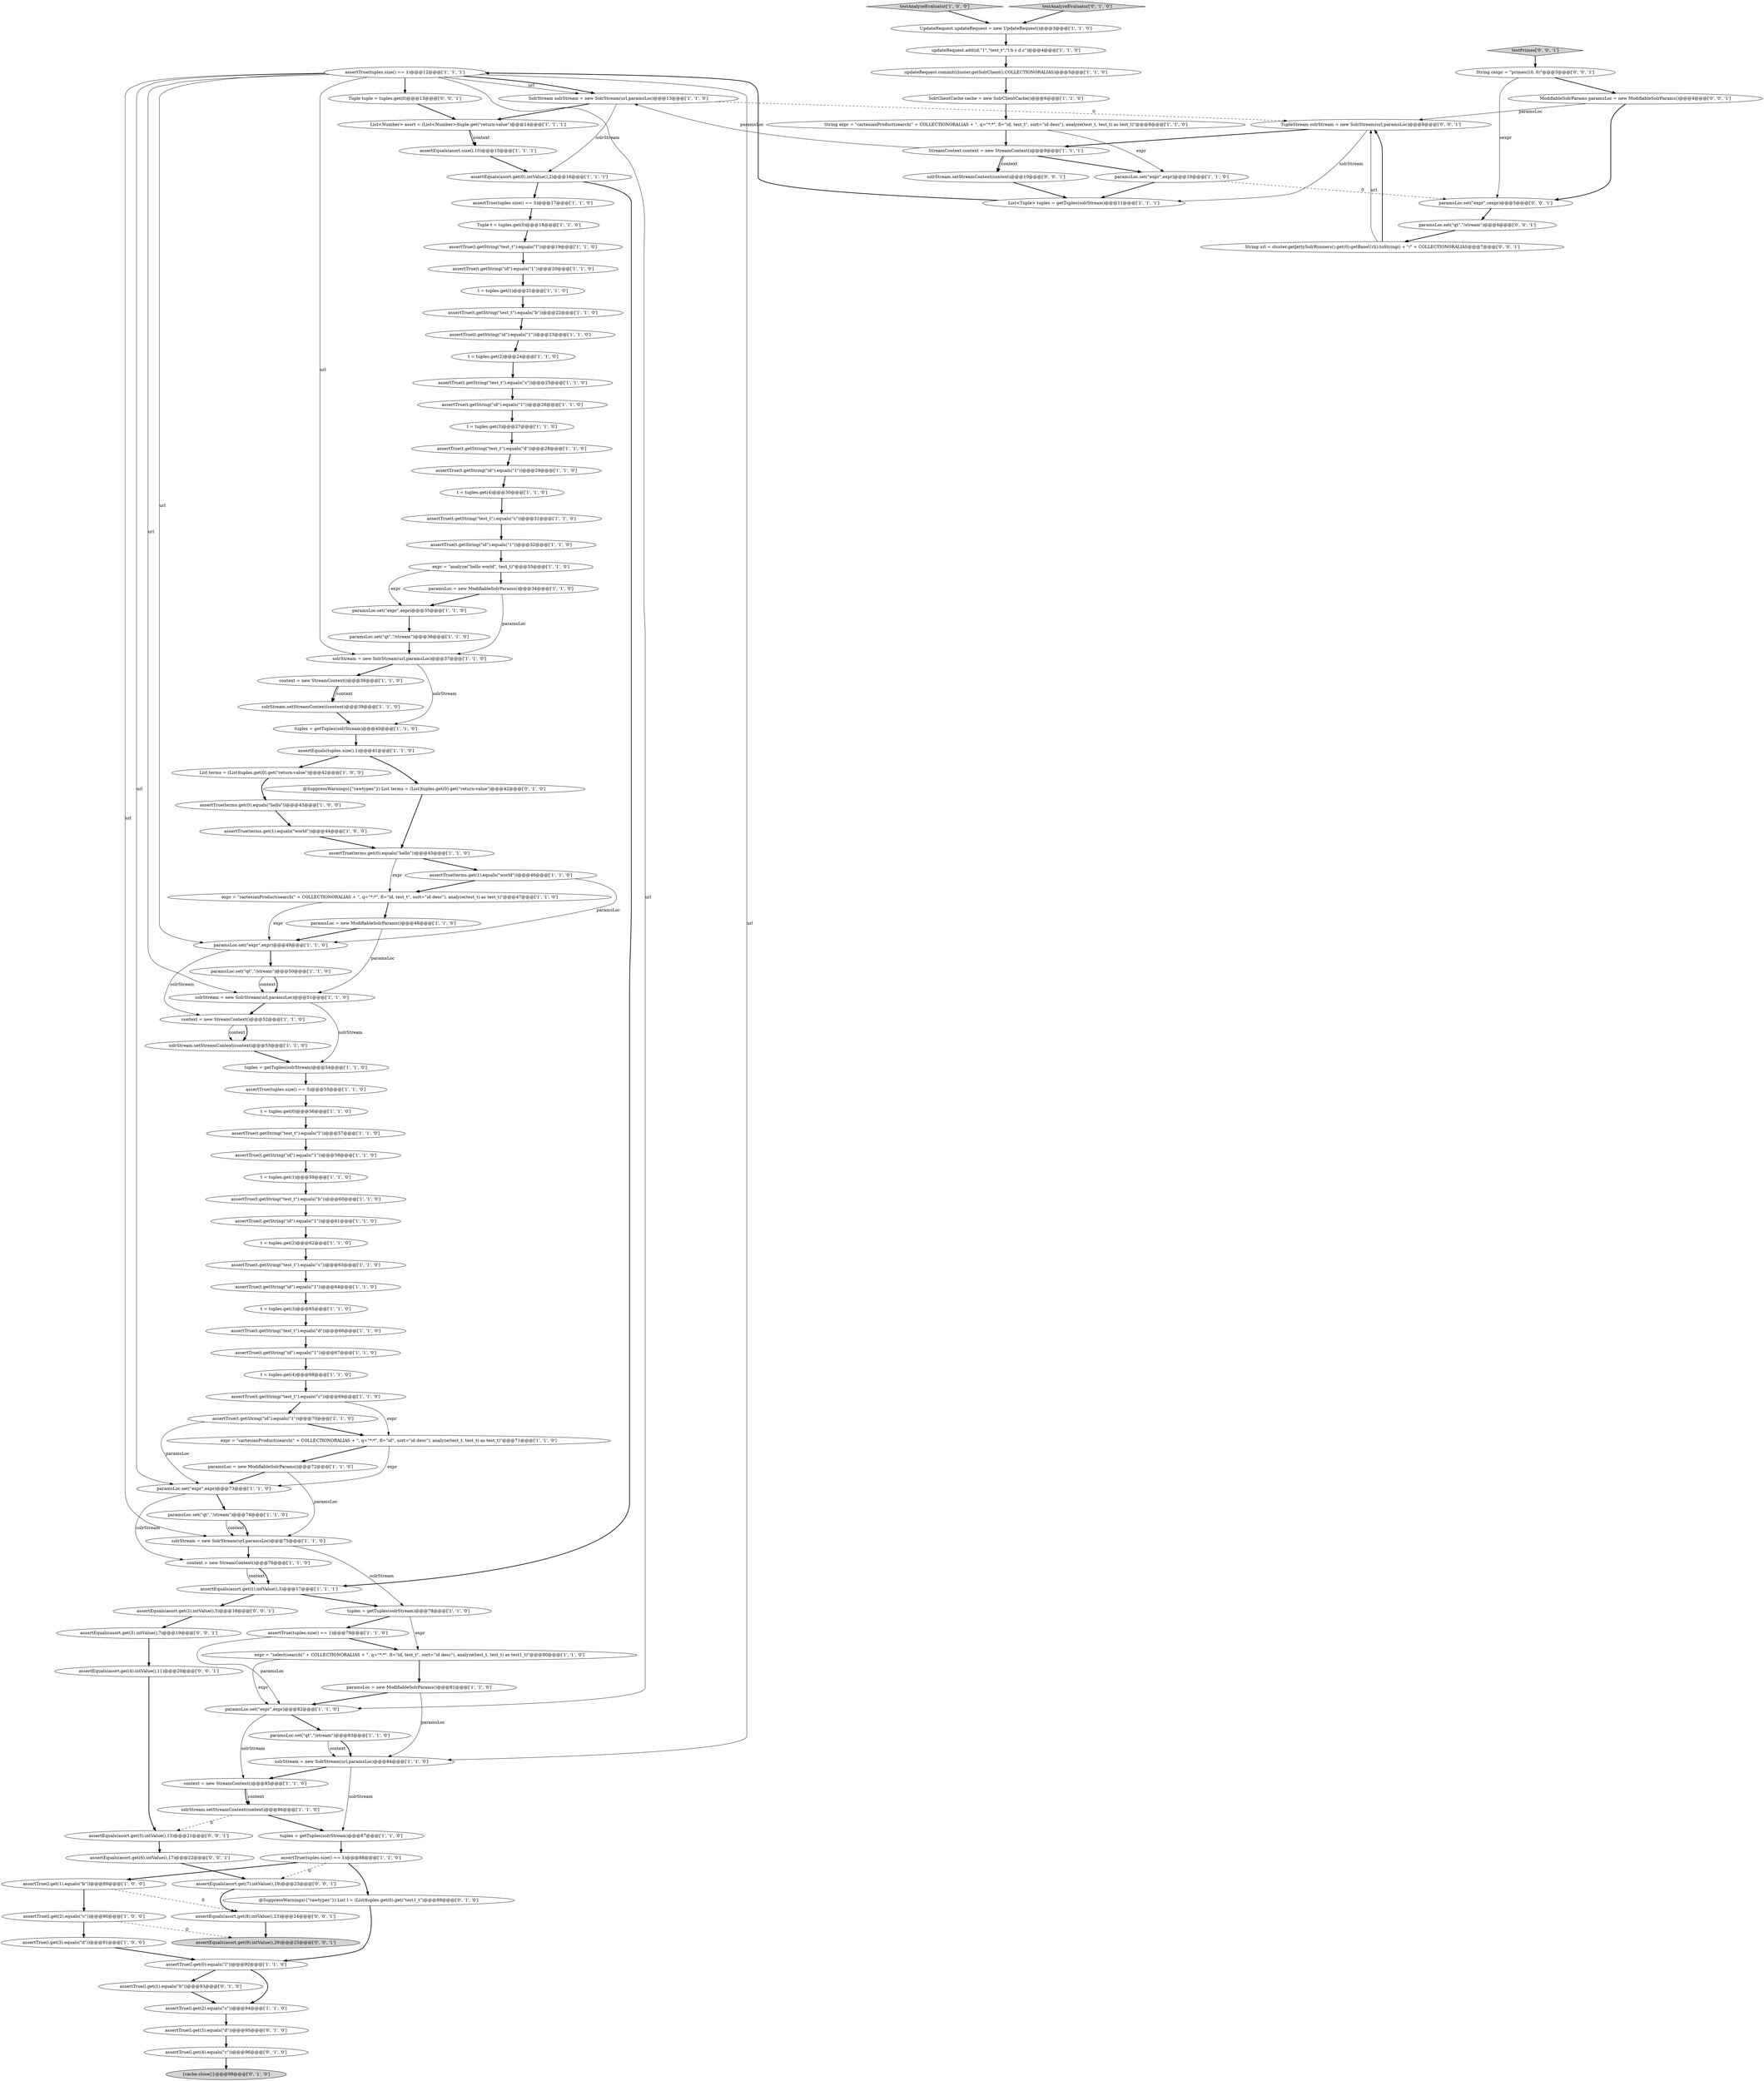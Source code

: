 digraph {
21 [style = filled, label = "assertTrue(t.getString(\"test_t\").equals(\"c\"))@@@69@@@['1', '1', '0']", fillcolor = white, shape = ellipse image = "AAA0AAABBB1BBB"];
6 [style = filled, label = "assertTrue(terms.get(0).equals(\"hello\"))@@@43@@@['1', '0', '0']", fillcolor = white, shape = ellipse image = "AAA0AAABBB1BBB"];
0 [style = filled, label = "assertEquals(asort.get(1).intValue(),3)@@@17@@@['1', '1', '1']", fillcolor = white, shape = ellipse image = "AAA0AAABBB1BBB"];
19 [style = filled, label = "testAnalyzeEvaluator['1', '0', '0']", fillcolor = lightgray, shape = diamond image = "AAA0AAABBB1BBB"];
9 [style = filled, label = "assertTrue(t.getString(\"id\").equals(\"1\"))@@@26@@@['1', '1', '0']", fillcolor = white, shape = ellipse image = "AAA0AAABBB1BBB"];
111 [style = filled, label = "paramsLoc.set(\"expr\",cexpr)@@@5@@@['0', '0', '1']", fillcolor = white, shape = ellipse image = "AAA0AAABBB3BBB"];
48 [style = filled, label = "assertTrue(t.getString(\"id\").equals(\"1\"))@@@70@@@['1', '1', '0']", fillcolor = white, shape = ellipse image = "AAA0AAABBB1BBB"];
105 [style = filled, label = "solrStream.setStreamContext(context)@@@10@@@['0', '0', '1']", fillcolor = white, shape = ellipse image = "AAA0AAABBB3BBB"];
36 [style = filled, label = "context = new StreamContext()@@@85@@@['1', '1', '0']", fillcolor = white, shape = ellipse image = "AAA0AAABBB1BBB"];
88 [style = filled, label = "t = tuples.get(1)@@@21@@@['1', '1', '0']", fillcolor = white, shape = ellipse image = "AAA0AAABBB1BBB"];
71 [style = filled, label = "List<Number> asort = (List<Number>)tuple.get(\"return-value\")@@@14@@@['1', '1', '1']", fillcolor = white, shape = ellipse image = "AAA0AAABBB1BBB"];
65 [style = filled, label = "Tuple t = tuples.get(0)@@@18@@@['1', '1', '0']", fillcolor = white, shape = ellipse image = "AAA0AAABBB1BBB"];
87 [style = filled, label = "assertTrue(l.get(2).equals(\"c\"))@@@90@@@['1', '0', '0']", fillcolor = white, shape = ellipse image = "AAA0AAABBB1BBB"];
75 [style = filled, label = "t = tuples.get(3)@@@65@@@['1', '1', '0']", fillcolor = white, shape = ellipse image = "AAA0AAABBB1BBB"];
80 [style = filled, label = "expr = \"cartesianProduct(search(\" + COLLECTIONORALIAS + \", q=\"*:*\", fl=\"id\", sort=\"id desc\"), analyze(test_t, test_t) as test_t)\"@@@71@@@['1', '1', '0']", fillcolor = white, shape = ellipse image = "AAA0AAABBB1BBB"];
112 [style = filled, label = "Tuple tuple = tuples.get(0)@@@13@@@['0', '0', '1']", fillcolor = white, shape = ellipse image = "AAA0AAABBB3BBB"];
24 [style = filled, label = "assertTrue(t.getString(\"id\").equals(\"1\"))@@@58@@@['1', '1', '0']", fillcolor = white, shape = ellipse image = "AAA0AAABBB1BBB"];
20 [style = filled, label = "assertTrue(t.getString(\"test_t\").equals(\"c\"))@@@31@@@['1', '1', '0']", fillcolor = white, shape = ellipse image = "AAA0AAABBB1BBB"];
68 [style = filled, label = "assertTrue(t.getString(\"test_t\").equals(\"d\"))@@@28@@@['1', '1', '0']", fillcolor = white, shape = ellipse image = "AAA0AAABBB1BBB"];
73 [style = filled, label = "assertTrue(t.getString(\"test_t\").equals(\"c\"))@@@63@@@['1', '1', '0']", fillcolor = white, shape = ellipse image = "AAA0AAABBB1BBB"];
96 [style = filled, label = "@SuppressWarnings({\"rawtypes\"}) List terms = (List)tuples.get(0).get(\"return-value\")@@@42@@@['0', '1', '0']", fillcolor = white, shape = ellipse image = "AAA0AAABBB2BBB"];
94 [style = filled, label = "assertTrue(l.get(4).equals(\"c\"))@@@96@@@['0', '1', '0']", fillcolor = white, shape = ellipse image = "AAA0AAABBB2BBB"];
37 [style = filled, label = "paramsLoc.set(\"expr\",expr)@@@49@@@['1', '1', '0']", fillcolor = white, shape = ellipse image = "AAA0AAABBB1BBB"];
43 [style = filled, label = "UpdateRequest updateRequest = new UpdateRequest()@@@3@@@['1', '1', '0']", fillcolor = white, shape = ellipse image = "AAA0AAABBB1BBB"];
103 [style = filled, label = "assertEquals(asort.get(6).intValue(),17)@@@22@@@['0', '0', '1']", fillcolor = white, shape = ellipse image = "AAA0AAABBB3BBB"];
4 [style = filled, label = "paramsLoc.set(\"expr\",expr)@@@35@@@['1', '1', '0']", fillcolor = white, shape = ellipse image = "AAA0AAABBB1BBB"];
22 [style = filled, label = "SolrStream solrStream = new SolrStream(url,paramsLoc)@@@13@@@['1', '1', '0']", fillcolor = white, shape = ellipse image = "AAA0AAABBB1BBB"];
49 [style = filled, label = "solrStream.setStreamContext(context)@@@39@@@['1', '1', '0']", fillcolor = white, shape = ellipse image = "AAA0AAABBB1BBB"];
52 [style = filled, label = "assertTrue(l.get(0).equals(\"l\"))@@@92@@@['1', '1', '0']", fillcolor = white, shape = ellipse image = "AAA0AAABBB1BBB"];
78 [style = filled, label = "assertTrue(t.getString(\"id\").equals(\"1\"))@@@20@@@['1', '1', '0']", fillcolor = white, shape = ellipse image = "AAA0AAABBB1BBB"];
67 [style = filled, label = "assertTrue(t.getString(\"id\").equals(\"1\"))@@@32@@@['1', '1', '0']", fillcolor = white, shape = ellipse image = "AAA0AAABBB1BBB"];
93 [style = filled, label = "assertTrue(l.get(3).equals(\"d\"))@@@95@@@['0', '1', '0']", fillcolor = white, shape = ellipse image = "AAA0AAABBB2BBB"];
102 [style = filled, label = "assertEquals(asort.get(4).intValue(),11)@@@20@@@['0', '0', '1']", fillcolor = white, shape = ellipse image = "AAA0AAABBB3BBB"];
54 [style = filled, label = "SolrClientCache cache = new SolrClientCache()@@@6@@@['1', '1', '0']", fillcolor = white, shape = ellipse image = "AAA0AAABBB1BBB"];
81 [style = filled, label = "solrStream = new SolrStream(url,paramsLoc)@@@37@@@['1', '1', '0']", fillcolor = white, shape = ellipse image = "AAA0AAABBB1BBB"];
64 [style = filled, label = "paramsLoc.set(\"qt\",\"/stream\")@@@74@@@['1', '1', '0']", fillcolor = white, shape = ellipse image = "AAA0AAABBB1BBB"];
30 [style = filled, label = "expr = \"select(search(\" + COLLECTIONORALIAS + \", q=\"*:*\", fl=\"id, test_t\", sort=\"id desc\"), analyze(test_t, test_t) as test1_t)\"@@@80@@@['1', '1', '0']", fillcolor = white, shape = ellipse image = "AAA0AAABBB1BBB"];
25 [style = filled, label = "paramsLoc.set(\"expr\",expr)@@@10@@@['1', '1', '0']", fillcolor = white, shape = ellipse image = "AAA0AAABBB1BBB"];
41 [style = filled, label = "t = tuples.get(0)@@@56@@@['1', '1', '0']", fillcolor = white, shape = ellipse image = "AAA0AAABBB1BBB"];
79 [style = filled, label = "tuples = getTuples(solrStream)@@@40@@@['1', '1', '0']", fillcolor = white, shape = ellipse image = "AAA0AAABBB1BBB"];
16 [style = filled, label = "assertTrue(tuples.size() == 5)@@@55@@@['1', '1', '0']", fillcolor = white, shape = ellipse image = "AAA0AAABBB1BBB"];
35 [style = filled, label = "paramsLoc = new ModifiableSolrParams()@@@81@@@['1', '1', '0']", fillcolor = white, shape = ellipse image = "AAA0AAABBB1BBB"];
1 [style = filled, label = "paramsLoc = new ModifiableSolrParams()@@@48@@@['1', '1', '0']", fillcolor = white, shape = ellipse image = "AAA0AAABBB1BBB"];
86 [style = filled, label = "assertTrue(t.getString(\"test_t\").equals(\"d\"))@@@66@@@['1', '1', '0']", fillcolor = white, shape = ellipse image = "AAA0AAABBB1BBB"];
63 [style = filled, label = "assertTrue(terms.get(1).equals(\"world\"))@@@46@@@['1', '1', '0']", fillcolor = white, shape = ellipse image = "AAA0AAABBB1BBB"];
98 [style = filled, label = "String url = cluster.getJettySolrRunners().get(0).getBaseUrl().toString() + \"/\" + COLLECTIONORALIAS@@@7@@@['0', '0', '1']", fillcolor = white, shape = ellipse image = "AAA0AAABBB3BBB"];
51 [style = filled, label = "assertTrue(terms.get(0).equals(\"hello\"))@@@45@@@['1', '1', '0']", fillcolor = white, shape = ellipse image = "AAA0AAABBB1BBB"];
91 [style = filled, label = "testAnalyzeEvaluator['0', '1', '0']", fillcolor = lightgray, shape = diamond image = "AAA0AAABBB2BBB"];
95 [style = filled, label = "assertTrue(l.get(1).equals(\"b\"))@@@93@@@['0', '1', '0']", fillcolor = white, shape = ellipse image = "AAA0AAABBB2BBB"];
61 [style = filled, label = "assertTrue(t.getString(\"id\").equals(\"1\"))@@@23@@@['1', '1', '0']", fillcolor = white, shape = ellipse image = "AAA0AAABBB1BBB"];
113 [style = filled, label = "assertEquals(asort.get(3).intValue(),7)@@@19@@@['0', '0', '1']", fillcolor = white, shape = ellipse image = "AAA0AAABBB3BBB"];
32 [style = filled, label = "paramsLoc.set(\"qt\",\"/stream\")@@@50@@@['1', '1', '0']", fillcolor = white, shape = ellipse image = "AAA0AAABBB1BBB"];
8 [style = filled, label = "assertTrue(tuples.size() == 1)@@@12@@@['1', '1', '1']", fillcolor = white, shape = ellipse image = "AAA0AAABBB1BBB"];
31 [style = filled, label = "assertTrue(l.get(1).equals(\"b\"))@@@89@@@['1', '0', '0']", fillcolor = white, shape = ellipse image = "AAA0AAABBB1BBB"];
109 [style = filled, label = "TupleStream solrStream = new SolrStream(url,paramsLoc)@@@8@@@['0', '0', '1']", fillcolor = white, shape = ellipse image = "AAA0AAABBB3BBB"];
15 [style = filled, label = "assertTrue(tuples.size() == 1)@@@88@@@['1', '1', '0']", fillcolor = white, shape = ellipse image = "AAA0AAABBB1BBB"];
62 [style = filled, label = "paramsLoc.set(\"qt\",\"/stream\")@@@36@@@['1', '1', '0']", fillcolor = white, shape = ellipse image = "AAA0AAABBB1BBB"];
66 [style = filled, label = "assertTrue(l.get(2).equals(\"c\"))@@@94@@@['1', '1', '0']", fillcolor = white, shape = ellipse image = "AAA0AAABBB1BBB"];
3 [style = filled, label = "paramsLoc.set(\"expr\",expr)@@@73@@@['1', '1', '0']", fillcolor = white, shape = ellipse image = "AAA0AAABBB1BBB"];
40 [style = filled, label = "StreamContext context = new StreamContext()@@@9@@@['1', '1', '1']", fillcolor = white, shape = ellipse image = "AAA0AAABBB1BBB"];
84 [style = filled, label = "paramsLoc.set(\"qt\",\"/stream\")@@@83@@@['1', '1', '0']", fillcolor = white, shape = ellipse image = "AAA0AAABBB1BBB"];
104 [style = filled, label = "assertEquals(asort.get(9).intValue(),29)@@@25@@@['0', '0', '1']", fillcolor = lightgray, shape = ellipse image = "AAA0AAABBB3BBB"];
114 [style = filled, label = "testPrimes['0', '0', '1']", fillcolor = lightgray, shape = diamond image = "AAA0AAABBB3BBB"];
27 [style = filled, label = "assertTrue(terms.get(1).equals(\"world\"))@@@44@@@['1', '0', '0']", fillcolor = white, shape = ellipse image = "AAA0AAABBB1BBB"];
47 [style = filled, label = "paramsLoc.set(\"expr\",expr)@@@82@@@['1', '1', '0']", fillcolor = white, shape = ellipse image = "AAA0AAABBB1BBB"];
106 [style = filled, label = "assertEquals(asort.get(8).intValue(),23)@@@24@@@['0', '0', '1']", fillcolor = white, shape = ellipse image = "AAA0AAABBB3BBB"];
12 [style = filled, label = "solrStream.setStreamContext(context)@@@86@@@['1', '1', '0']", fillcolor = white, shape = ellipse image = "AAA0AAABBB1BBB"];
100 [style = filled, label = "paramsLoc.set(\"qt\",\"/stream\")@@@6@@@['0', '0', '1']", fillcolor = white, shape = ellipse image = "AAA0AAABBB3BBB"];
17 [style = filled, label = "assertTrue(l.get(3).equals(\"d\"))@@@91@@@['1', '0', '0']", fillcolor = white, shape = ellipse image = "AAA0AAABBB1BBB"];
110 [style = filled, label = "assertEquals(asort.get(5).intValue(),13)@@@21@@@['0', '0', '1']", fillcolor = white, shape = ellipse image = "AAA0AAABBB3BBB"];
85 [style = filled, label = "assertEquals(asort.get(0).intValue(),2)@@@16@@@['1', '1', '1']", fillcolor = white, shape = ellipse image = "AAA0AAABBB1BBB"];
44 [style = filled, label = "context = new StreamContext()@@@38@@@['1', '1', '0']", fillcolor = white, shape = ellipse image = "AAA0AAABBB1BBB"];
99 [style = filled, label = "ModifiableSolrParams paramsLoc = new ModifiableSolrParams()@@@4@@@['0', '0', '1']", fillcolor = white, shape = ellipse image = "AAA0AAABBB3BBB"];
90 [style = filled, label = "context = new StreamContext()@@@76@@@['1', '1', '0']", fillcolor = white, shape = ellipse image = "AAA0AAABBB1BBB"];
92 [style = filled, label = "@SuppressWarnings({\"rawtypes\"}) List l = (List)tuples.get(0).get(\"test1_t\")@@@89@@@['0', '1', '0']", fillcolor = white, shape = ellipse image = "AAA0AAABBB2BBB"];
45 [style = filled, label = "List<Tuple> tuples = getTuples(solrStream)@@@11@@@['1', '1', '1']", fillcolor = white, shape = ellipse image = "AAA0AAABBB1BBB"];
18 [style = filled, label = "expr = \"cartesianProduct(search(\" + COLLECTIONORALIAS + \", q=\"*:*\", fl=\"id, test_t\", sort=\"id desc\"), analyze(test_t) as test_t)\"@@@47@@@['1', '1', '0']", fillcolor = white, shape = ellipse image = "AAA0AAABBB1BBB"];
74 [style = filled, label = "t = tuples.get(4)@@@30@@@['1', '1', '0']", fillcolor = white, shape = ellipse image = "AAA0AAABBB1BBB"];
34 [style = filled, label = "context = new StreamContext()@@@52@@@['1', '1', '0']", fillcolor = white, shape = ellipse image = "AAA0AAABBB1BBB"];
58 [style = filled, label = "solrStream = new SolrStream(url,paramsLoc)@@@84@@@['1', '1', '0']", fillcolor = white, shape = ellipse image = "AAA0AAABBB1BBB"];
107 [style = filled, label = "String cexpr = \"primes(10, 0)\"@@@3@@@['0', '0', '1']", fillcolor = white, shape = ellipse image = "AAA0AAABBB3BBB"];
69 [style = filled, label = "t = tuples.get(2)@@@62@@@['1', '1', '0']", fillcolor = white, shape = ellipse image = "AAA0AAABBB1BBB"];
13 [style = filled, label = "updateRequest.commit(cluster.getSolrClient(),COLLECTIONORALIAS)@@@5@@@['1', '1', '0']", fillcolor = white, shape = ellipse image = "AAA0AAABBB1BBB"];
28 [style = filled, label = "assertTrue(t.getString(\"test_t\").equals(\"b\"))@@@60@@@['1', '1', '0']", fillcolor = white, shape = ellipse image = "AAA0AAABBB1BBB"];
50 [style = filled, label = "assertEquals(asort.size(),10)@@@15@@@['1', '1', '1']", fillcolor = white, shape = ellipse image = "AAA0AAABBB1BBB"];
26 [style = filled, label = "t = tuples.get(2)@@@24@@@['1', '1', '0']", fillcolor = white, shape = ellipse image = "AAA0AAABBB1BBB"];
60 [style = filled, label = "expr = \"analyze(\"hello world\", test_t)\"@@@33@@@['1', '1', '0']", fillcolor = white, shape = ellipse image = "AAA0AAABBB1BBB"];
56 [style = filled, label = "paramsLoc = new ModifiableSolrParams()@@@34@@@['1', '1', '0']", fillcolor = white, shape = ellipse image = "AAA0AAABBB1BBB"];
77 [style = filled, label = "assertTrue(tuples.size() == 1)@@@79@@@['1', '1', '0']", fillcolor = white, shape = ellipse image = "AAA0AAABBB1BBB"];
76 [style = filled, label = "tuples = getTuples(solrStream)@@@54@@@['1', '1', '0']", fillcolor = white, shape = ellipse image = "AAA0AAABBB1BBB"];
70 [style = filled, label = "updateRequest.add(id,\"1\",\"test_t\",\"l b c d c\")@@@4@@@['1', '1', '0']", fillcolor = white, shape = ellipse image = "AAA0AAABBB1BBB"];
46 [style = filled, label = "t = tuples.get(3)@@@27@@@['1', '1', '0']", fillcolor = white, shape = ellipse image = "AAA0AAABBB1BBB"];
38 [style = filled, label = "solrStream.setStreamContext(context)@@@53@@@['1', '1', '0']", fillcolor = white, shape = ellipse image = "AAA0AAABBB1BBB"];
108 [style = filled, label = "assertEquals(asort.get(2).intValue(),5)@@@18@@@['0', '0', '1']", fillcolor = white, shape = ellipse image = "AAA0AAABBB3BBB"];
33 [style = filled, label = "String expr = \"cartesianProduct(search(\" + COLLECTIONORALIAS + \", q=\"*:*\", fl=\"id, test_t\", sort=\"id desc\"), analyze(test_t, test_t) as test_t)\"@@@8@@@['1', '1', '0']", fillcolor = white, shape = ellipse image = "AAA0AAABBB1BBB"];
82 [style = filled, label = "assertTrue(t.getString(\"id\").equals(\"1\"))@@@64@@@['1', '1', '0']", fillcolor = white, shape = ellipse image = "AAA0AAABBB1BBB"];
11 [style = filled, label = "t = tuples.get(4)@@@68@@@['1', '1', '0']", fillcolor = white, shape = ellipse image = "AAA0AAABBB1BBB"];
72 [style = filled, label = "assertTrue(t.getString(\"id\").equals(\"1\"))@@@61@@@['1', '1', '0']", fillcolor = white, shape = ellipse image = "AAA0AAABBB1BBB"];
89 [style = filled, label = "List terms = (List)tuples.get(0).get(\"return-value\")@@@42@@@['1', '0', '0']", fillcolor = white, shape = ellipse image = "AAA0AAABBB1BBB"];
29 [style = filled, label = "paramsLoc = new ModifiableSolrParams()@@@72@@@['1', '1', '0']", fillcolor = white, shape = ellipse image = "AAA0AAABBB1BBB"];
42 [style = filled, label = "assertTrue(tuples.size() == 5)@@@17@@@['1', '1', '0']", fillcolor = white, shape = ellipse image = "AAA0AAABBB1BBB"];
57 [style = filled, label = "assertTrue(t.getString(\"test_t\").equals(\"c\"))@@@25@@@['1', '1', '0']", fillcolor = white, shape = ellipse image = "AAA0AAABBB1BBB"];
55 [style = filled, label = "assertEquals(tuples.size(),1)@@@41@@@['1', '1', '0']", fillcolor = white, shape = ellipse image = "AAA0AAABBB1BBB"];
7 [style = filled, label = "tuples = getTuples(solrStream)@@@78@@@['1', '1', '0']", fillcolor = white, shape = ellipse image = "AAA0AAABBB1BBB"];
14 [style = filled, label = "t = tuples.get(1)@@@59@@@['1', '1', '0']", fillcolor = white, shape = ellipse image = "AAA0AAABBB1BBB"];
2 [style = filled, label = "assertTrue(t.getString(\"test_t\").equals(\"l\"))@@@57@@@['1', '1', '0']", fillcolor = white, shape = ellipse image = "AAA0AAABBB1BBB"];
23 [style = filled, label = "assertTrue(t.getString(\"test_t\").equals(\"l\"))@@@19@@@['1', '1', '0']", fillcolor = white, shape = ellipse image = "AAA0AAABBB1BBB"];
59 [style = filled, label = "solrStream = new SolrStream(url,paramsLoc)@@@51@@@['1', '1', '0']", fillcolor = white, shape = ellipse image = "AAA0AAABBB1BBB"];
101 [style = filled, label = "assertEquals(asort.get(7).intValue(),19)@@@23@@@['0', '0', '1']", fillcolor = white, shape = ellipse image = "AAA0AAABBB3BBB"];
10 [style = filled, label = "assertTrue(t.getString(\"test_t\").equals(\"b\"))@@@22@@@['1', '1', '0']", fillcolor = white, shape = ellipse image = "AAA0AAABBB1BBB"];
97 [style = filled, label = "{cache.close()}@@@98@@@['0', '1', '0']", fillcolor = lightgray, shape = ellipse image = "AAA0AAABBB2BBB"];
53 [style = filled, label = "solrStream = new SolrStream(url,paramsLoc)@@@75@@@['1', '1', '0']", fillcolor = white, shape = ellipse image = "AAA0AAABBB1BBB"];
5 [style = filled, label = "tuples = getTuples(solrStream)@@@87@@@['1', '1', '0']", fillcolor = white, shape = ellipse image = "AAA0AAABBB1BBB"];
83 [style = filled, label = "assertTrue(t.getString(\"id\").equals(\"1\"))@@@67@@@['1', '1', '0']", fillcolor = white, shape = ellipse image = "AAA0AAABBB1BBB"];
39 [style = filled, label = "assertTrue(t.getString(\"id\").equals(\"1\"))@@@29@@@['1', '1', '0']", fillcolor = white, shape = ellipse image = "AAA0AAABBB1BBB"];
76->16 [style = bold, label=""];
90->0 [style = solid, label="context"];
9->46 [style = bold, label=""];
8->22 [style = solid, label="url"];
111->100 [style = bold, label=""];
10->61 [style = bold, label=""];
64->53 [style = solid, label="context"];
77->30 [style = bold, label=""];
3->64 [style = bold, label=""];
28->72 [style = bold, label=""];
80->3 [style = solid, label="expr"];
43->70 [style = bold, label=""];
51->18 [style = solid, label="expr"];
20->67 [style = bold, label=""];
86->83 [style = bold, label=""];
63->37 [style = solid, label="paramsLoc"];
39->74 [style = bold, label=""];
88->10 [style = bold, label=""];
100->98 [style = bold, label=""];
75->86 [style = bold, label=""];
1->37 [style = bold, label=""];
107->99 [style = bold, label=""];
34->38 [style = bold, label=""];
50->85 [style = bold, label=""];
14->28 [style = bold, label=""];
83->11 [style = bold, label=""];
4->62 [style = bold, label=""];
19->43 [style = bold, label=""];
59->76 [style = solid, label="solrStream"];
98->109 [style = solid, label="url"];
54->33 [style = bold, label=""];
33->25 [style = solid, label="expr"];
85->42 [style = bold, label=""];
18->37 [style = solid, label="expr"];
40->105 [style = bold, label=""];
74->20 [style = bold, label=""];
1->59 [style = solid, label="paramsLoc"];
44->49 [style = bold, label=""];
29->53 [style = solid, label="paramsLoc"];
48->80 [style = bold, label=""];
47->84 [style = bold, label=""];
23->78 [style = bold, label=""];
30->35 [style = bold, label=""];
24->14 [style = bold, label=""];
60->4 [style = solid, label="expr"];
99->109 [style = solid, label="paramsLoc"];
21->80 [style = solid, label="expr"];
40->25 [style = bold, label=""];
17->52 [style = bold, label=""];
25->111 [style = dashed, label="0"];
89->6 [style = bold, label=""];
32->59 [style = bold, label=""];
59->34 [style = bold, label=""];
53->7 [style = solid, label="solrStream"];
95->66 [style = bold, label=""];
99->111 [style = bold, label=""];
37->34 [style = solid, label="solrStream"];
56->81 [style = solid, label="paramsLoc"];
49->79 [style = bold, label=""];
16->41 [style = bold, label=""];
0->7 [style = bold, label=""];
31->106 [style = dashed, label="0"];
72->69 [style = bold, label=""];
15->31 [style = bold, label=""];
71->50 [style = bold, label=""];
90->0 [style = bold, label=""];
37->32 [style = bold, label=""];
80->29 [style = bold, label=""];
109->40 [style = bold, label=""];
36->12 [style = solid, label="context"];
48->3 [style = solid, label="paramsLoc"];
65->23 [style = bold, label=""];
6->27 [style = bold, label=""];
77->47 [style = solid, label="paramsLoc"];
108->113 [style = bold, label=""];
45->8 [style = bold, label=""];
8->58 [style = solid, label="url"];
8->22 [style = bold, label=""];
25->45 [style = bold, label=""];
21->48 [style = bold, label=""];
3->90 [style = solid, label="solrStream"];
8->47 [style = solid, label="url"];
2->24 [style = bold, label=""];
7->30 [style = solid, label="expr"];
107->111 [style = solid, label="cexpr"];
42->65 [style = bold, label=""];
38->76 [style = bold, label=""];
35->58 [style = solid, label="paramsLoc"];
53->90 [style = bold, label=""];
36->12 [style = bold, label=""];
85->0 [style = bold, label=""];
8->53 [style = solid, label="url"];
35->47 [style = bold, label=""];
26->57 [style = bold, label=""];
91->43 [style = bold, label=""];
8->3 [style = solid, label="url"];
73->82 [style = bold, label=""];
29->3 [style = bold, label=""];
78->88 [style = bold, label=""];
84->58 [style = bold, label=""];
64->53 [style = bold, label=""];
84->58 [style = solid, label="context"];
98->109 [style = bold, label=""];
41->2 [style = bold, label=""];
109->45 [style = solid, label="solrStream"];
71->50 [style = solid, label="context"];
47->36 [style = solid, label="solrStream"];
69->73 [style = bold, label=""];
60->56 [style = bold, label=""];
105->45 [style = bold, label=""];
40->22 [style = solid, label="paramsLoc"];
33->40 [style = bold, label=""];
32->59 [style = solid, label="context"];
113->102 [style = bold, label=""];
103->101 [style = bold, label=""];
8->37 [style = solid, label="url"];
68->39 [style = bold, label=""];
55->96 [style = bold, label=""];
93->94 [style = bold, label=""];
12->110 [style = dashed, label="0"];
18->1 [style = bold, label=""];
87->104 [style = dashed, label="0"];
62->81 [style = bold, label=""];
58->5 [style = solid, label="solrStream"];
114->107 [style = bold, label=""];
22->85 [style = solid, label="solrStream"];
56->4 [style = bold, label=""];
112->71 [style = bold, label=""];
102->110 [style = bold, label=""];
101->106 [style = bold, label=""];
87->17 [style = bold, label=""];
11->21 [style = bold, label=""];
96->51 [style = bold, label=""];
67->60 [style = bold, label=""];
8->81 [style = solid, label="url"];
8->112 [style = bold, label=""];
52->95 [style = bold, label=""];
22->109 [style = dashed, label="0"];
61->26 [style = bold, label=""];
94->97 [style = bold, label=""];
46->68 [style = bold, label=""];
57->9 [style = bold, label=""];
30->47 [style = solid, label="expr"];
52->66 [style = bold, label=""];
40->105 [style = solid, label="context"];
0->108 [style = bold, label=""];
27->51 [style = bold, label=""];
15->101 [style = dashed, label="0"];
63->18 [style = bold, label=""];
44->49 [style = solid, label="context"];
7->77 [style = bold, label=""];
12->5 [style = bold, label=""];
81->79 [style = solid, label="solrStream"];
15->92 [style = bold, label=""];
66->93 [style = bold, label=""];
81->44 [style = bold, label=""];
70->13 [style = bold, label=""];
106->104 [style = bold, label=""];
8->59 [style = solid, label="url"];
31->87 [style = bold, label=""];
58->36 [style = bold, label=""];
82->75 [style = bold, label=""];
55->89 [style = bold, label=""];
51->63 [style = bold, label=""];
13->54 [style = bold, label=""];
92->52 [style = bold, label=""];
110->103 [style = bold, label=""];
79->55 [style = bold, label=""];
34->38 [style = solid, label="context"];
5->15 [style = bold, label=""];
22->71 [style = bold, label=""];
}
